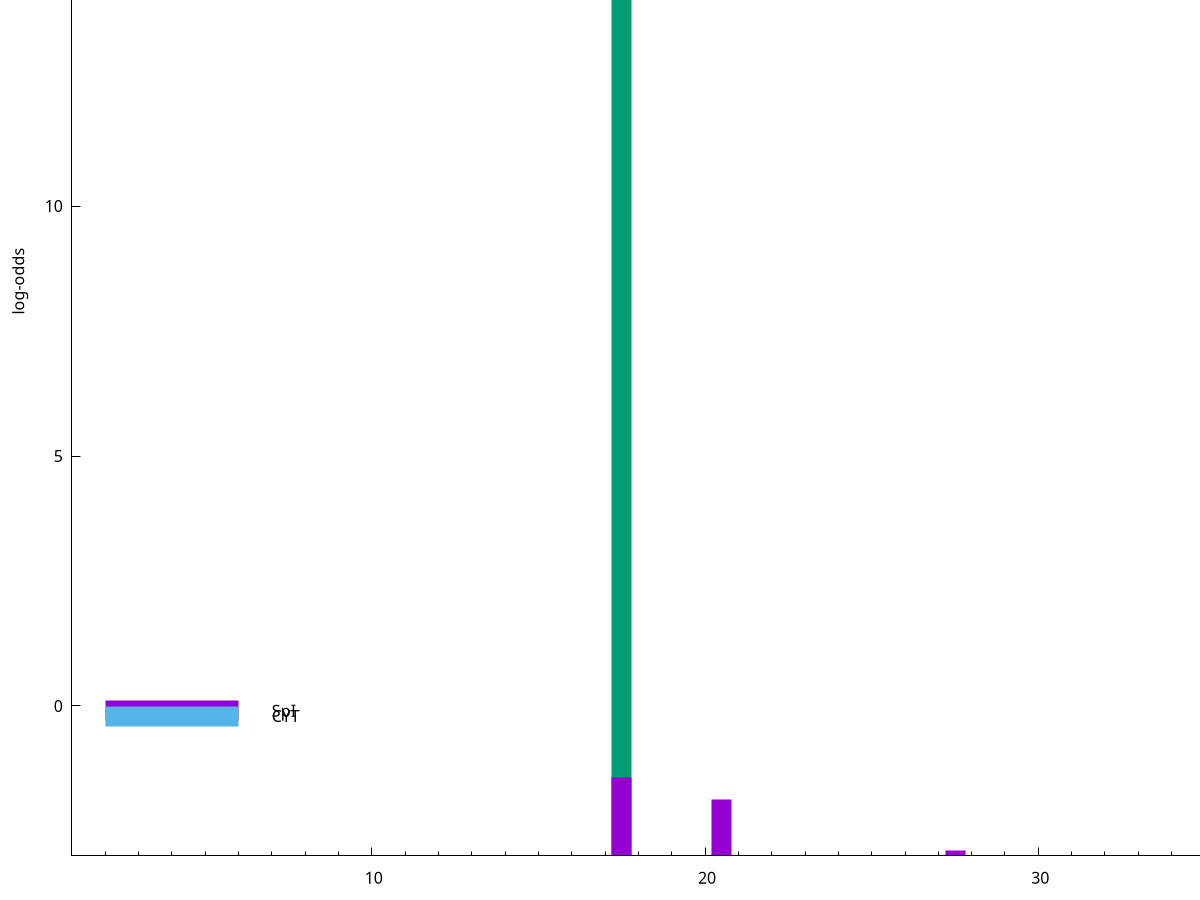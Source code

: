 set title "LipoP predictions for SRR4017849.gff"
set size 2., 1.4
set xrange [1:70] 
set mxtics 10
set yrange [-3:20]
set y2range [0:23]
set ylabel "log-odds"
set term postscript eps color solid "Helvetica" 30
set output "SRR4017849.gff152.eps"
set arrow from 2,17.7397 to 6,17.7397 nohead lt 2 lw 20
set label "SpII" at 7,17.7397
set arrow from 2,-0.0941798 to 6,-0.0941798 nohead lt 1 lw 20
set label "SpI" at 7,-0.0941798
set arrow from 2,-0.200913 to 6,-0.200913 nohead lt 3 lw 20
set label "CYT" at 7,-0.200913
set arrow from 2,17.7397 to 6,17.7397 nohead lt 2 lw 20
set label "SpII" at 7,17.7397
# NOTE: The scores below are the log-odds scores with the threshold
# NOTE: subtracted (a hack to make gnuplot make the histogram all
# NOTE: look nice).
plot "-" axes x1y2 title "" with impulses lt 2 lw 20, "-" axes x1y2 title "" with impulses lt 1 lw 20
17.500000 20.739700
e
17.500000 1.577170
20.500000 1.136610
27.500000 0.112000
e
exit
